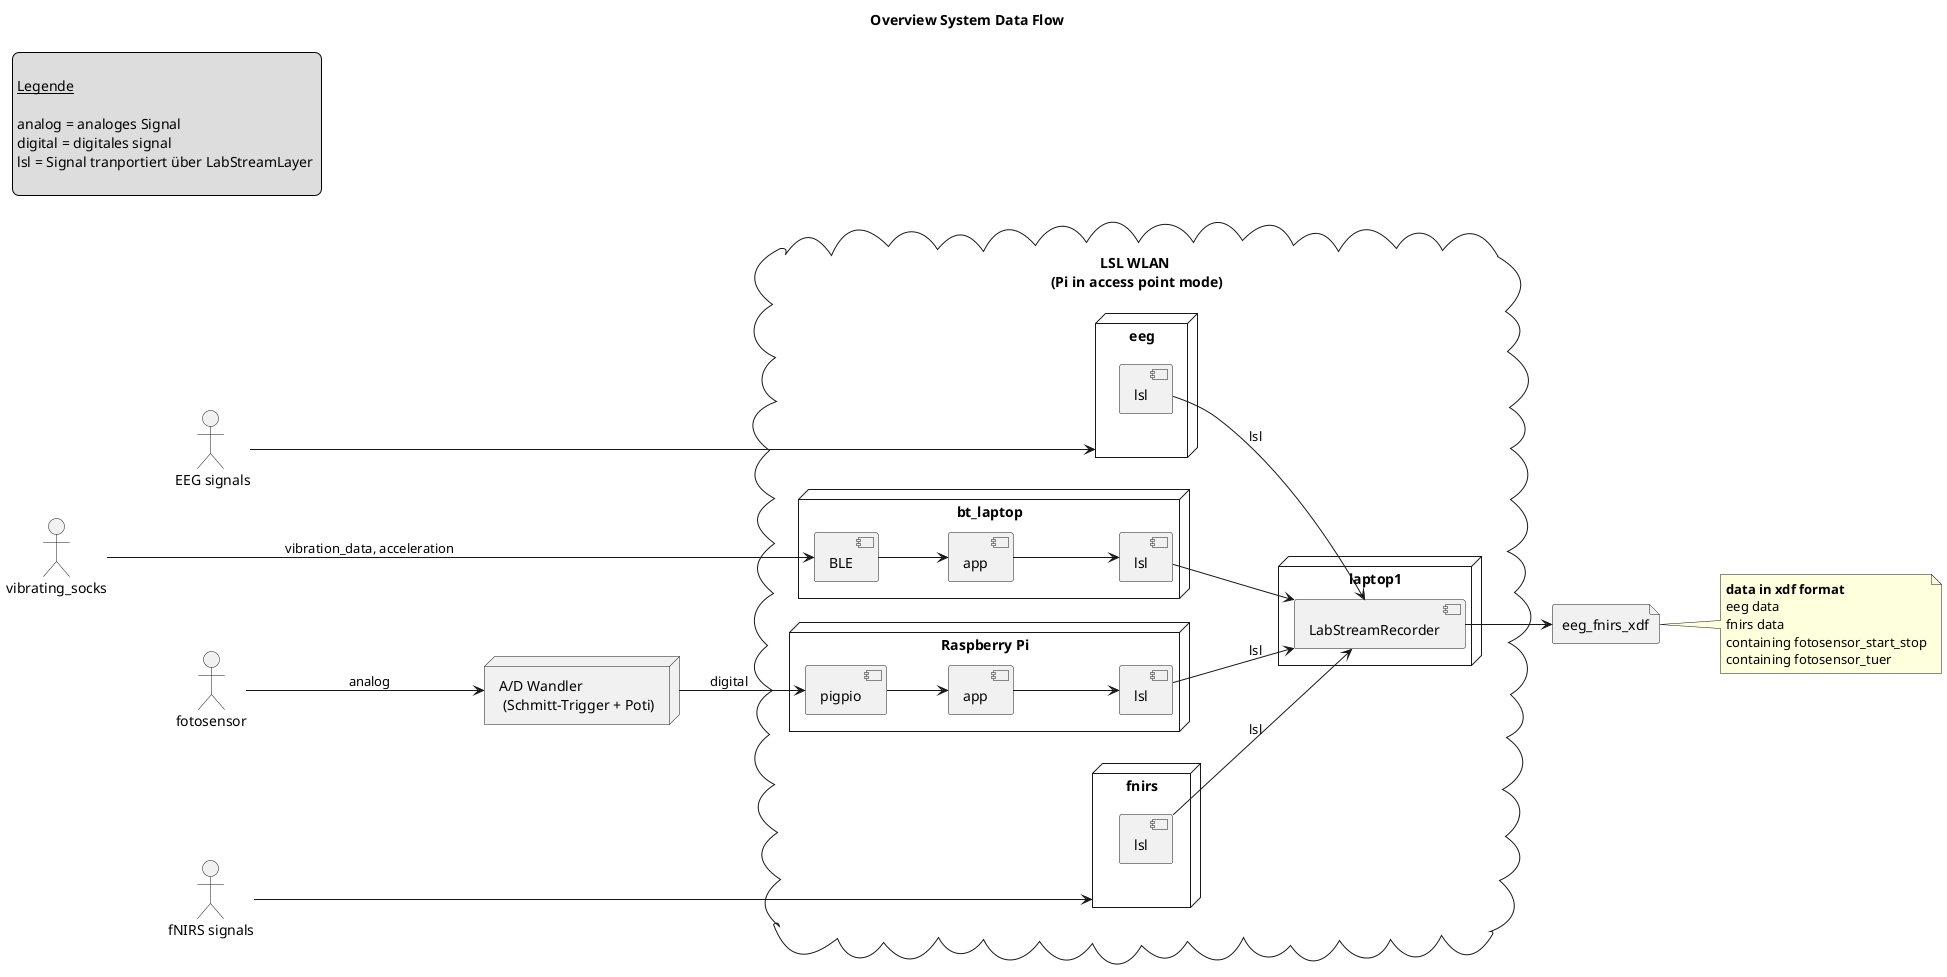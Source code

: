 @startuml

title Overview System Data Flow 

left to right direction

actor eeg_signal as " EEG signals"
actor fnirs_signal as "fNIRS signals"
actor fotosensor
actor vibrating_socks


node ad as "A/D Wandler\n (Schmitt-Trigger + Poti)"

cloud lsl_net as "LSL WLAN\n (Pi in access point mode)" {
node eeg {
component eeg_lsl as "lsl"
}
node fnirs{
component fnirs_lsl as "lsl"
}

node laptop1 {
component lsl_recorder as "LabStreamRecorder"
}

node rpi as "Raspberry Pi" {
     component lsl
     component gpio as "pigpio"
     component app
     gpio-->app
     app-->lsl
}

node bt_laptop {

component ble as "BLE"
component bt_lsl as "lsl" 
component socks_app as "app"
}  
ble-->socks_app
socks_app-->bt_lsl
}

file eeg_fnirs_xdf


'eeg_signal-[hidden]-fnirs_signal
'fnirs_signal-[hidden]-fotosensor

eeg_signal----->eeg
fnirs_signal----->fnirs
fotosensor-->ad: analog
ad-->gpio: digital
lsl-->lsl_recorder: lsl
eeg_lsl-->lsl_recorder:  lsl
fnirs_lsl-->lsl_recorder: lsl
bt_lsl-->lsl_recorder
lsl_recorder-->eeg_fnirs_xdf

vibrating_socks---->ble: vibration_data, acceleration

note right of eeg_fnirs_xdf
**data in xdf format**
eeg data
fnirs data
containing fotosensor_start_stop
containing fotosensor_tuer
end note 

legend top left

__Legende__

analog = analoges Signal
digital = digitales signal
lsl = Signal tranportiert über LabStreamLayer 

endlegend

@enduml
